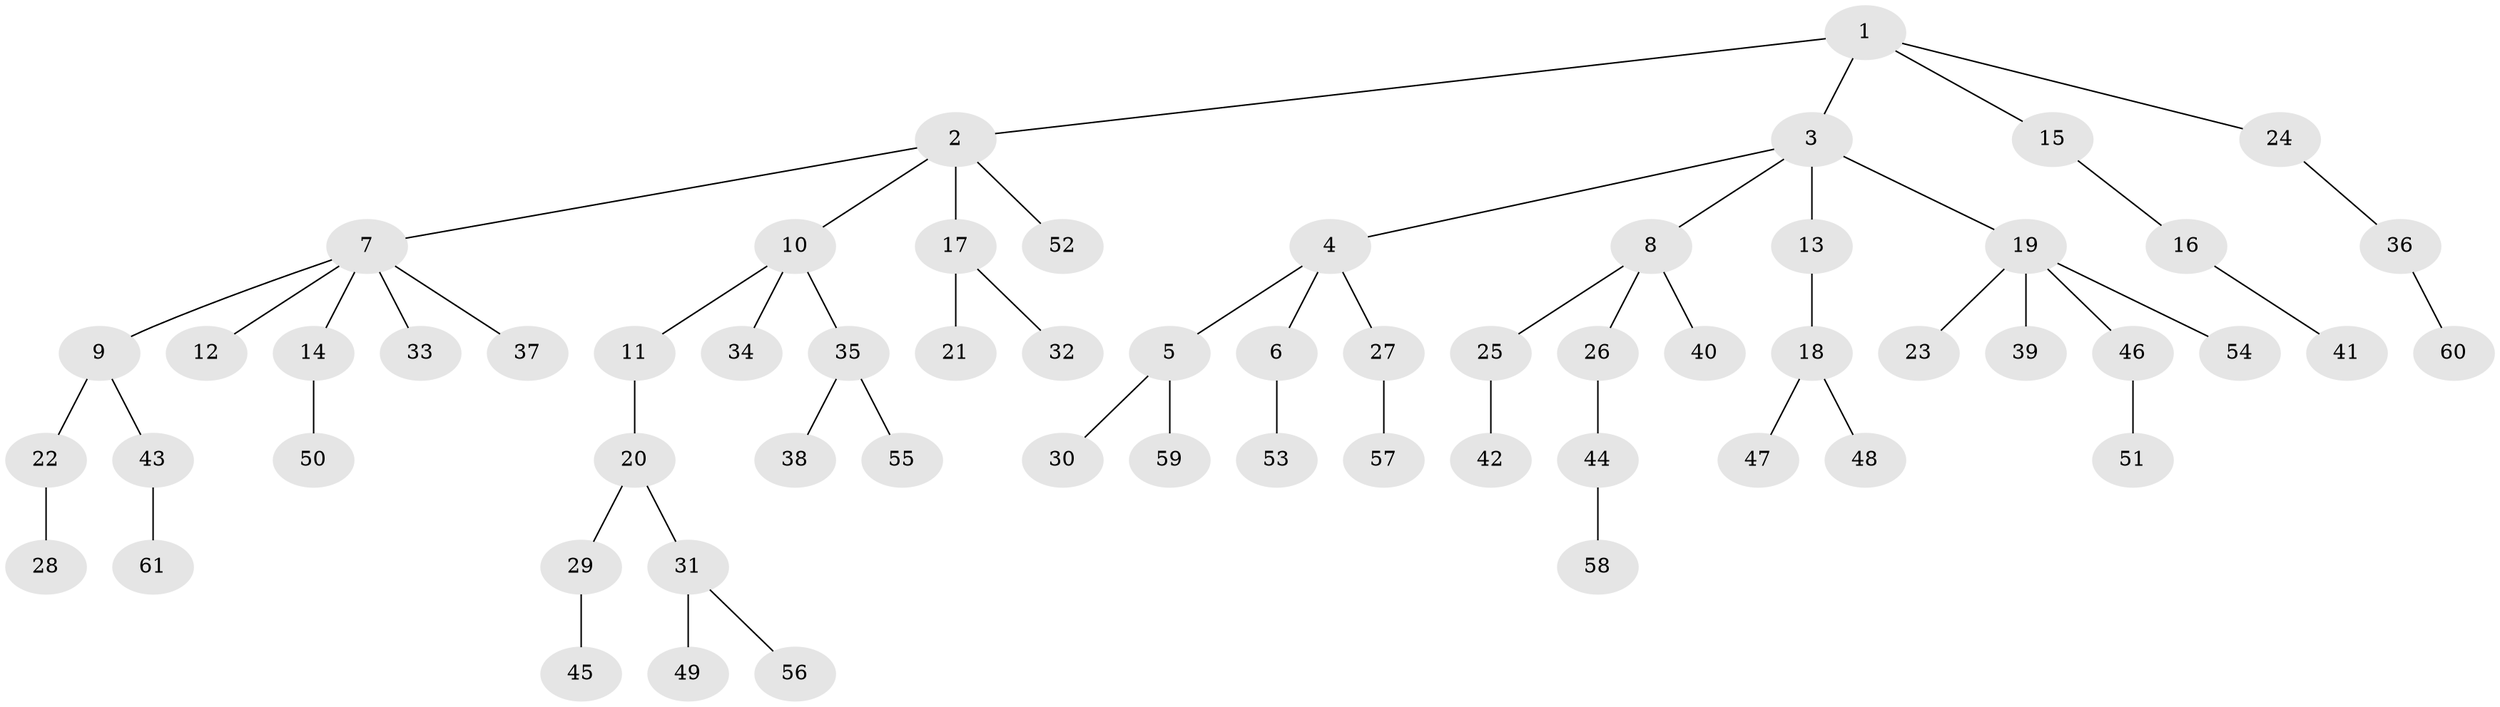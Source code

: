 // coarse degree distribution, {7: 0.04878048780487805, 5: 0.04878048780487805, 4: 0.04878048780487805, 2: 0.21951219512195122, 1: 0.5853658536585366, 3: 0.04878048780487805}
// Generated by graph-tools (version 1.1) at 2025/42/03/06/25 10:42:02]
// undirected, 61 vertices, 60 edges
graph export_dot {
graph [start="1"]
  node [color=gray90,style=filled];
  1;
  2;
  3;
  4;
  5;
  6;
  7;
  8;
  9;
  10;
  11;
  12;
  13;
  14;
  15;
  16;
  17;
  18;
  19;
  20;
  21;
  22;
  23;
  24;
  25;
  26;
  27;
  28;
  29;
  30;
  31;
  32;
  33;
  34;
  35;
  36;
  37;
  38;
  39;
  40;
  41;
  42;
  43;
  44;
  45;
  46;
  47;
  48;
  49;
  50;
  51;
  52;
  53;
  54;
  55;
  56;
  57;
  58;
  59;
  60;
  61;
  1 -- 2;
  1 -- 3;
  1 -- 15;
  1 -- 24;
  2 -- 7;
  2 -- 10;
  2 -- 17;
  2 -- 52;
  3 -- 4;
  3 -- 8;
  3 -- 13;
  3 -- 19;
  4 -- 5;
  4 -- 6;
  4 -- 27;
  5 -- 30;
  5 -- 59;
  6 -- 53;
  7 -- 9;
  7 -- 12;
  7 -- 14;
  7 -- 33;
  7 -- 37;
  8 -- 25;
  8 -- 26;
  8 -- 40;
  9 -- 22;
  9 -- 43;
  10 -- 11;
  10 -- 34;
  10 -- 35;
  11 -- 20;
  13 -- 18;
  14 -- 50;
  15 -- 16;
  16 -- 41;
  17 -- 21;
  17 -- 32;
  18 -- 47;
  18 -- 48;
  19 -- 23;
  19 -- 39;
  19 -- 46;
  19 -- 54;
  20 -- 29;
  20 -- 31;
  22 -- 28;
  24 -- 36;
  25 -- 42;
  26 -- 44;
  27 -- 57;
  29 -- 45;
  31 -- 49;
  31 -- 56;
  35 -- 38;
  35 -- 55;
  36 -- 60;
  43 -- 61;
  44 -- 58;
  46 -- 51;
}
